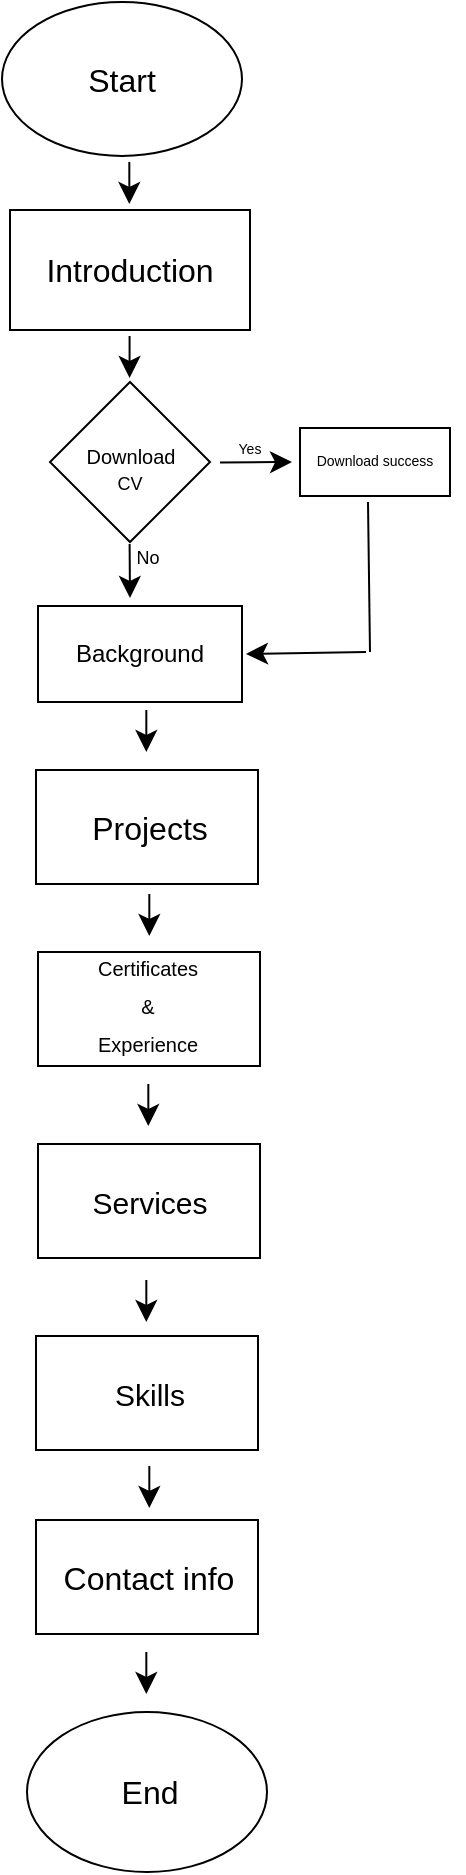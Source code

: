 <mxfile version="24.8.6">
  <diagram name="Page-1" id="jxxRp1g8CAbn4V7aT-jV">
    <mxGraphModel dx="2065" dy="2898" grid="0" gridSize="10" guides="0" tooltips="1" connect="1" arrows="1" fold="1" page="0" pageScale="1" pageWidth="850" pageHeight="1100" math="0" shadow="0">
      <root>
        <mxCell id="0" />
        <mxCell id="1" parent="0" />
        <mxCell id="PRSGLzC7B7E-NzIoWaJZ-1" value="" style="ellipse;whiteSpace=wrap;html=1;" vertex="1" parent="1">
          <mxGeometry x="326" y="-1299" width="120" height="77" as="geometry" />
        </mxCell>
        <mxCell id="PRSGLzC7B7E-NzIoWaJZ-2" value="Start" style="text;strokeColor=none;fillColor=none;html=1;align=center;verticalAlign=middle;whiteSpace=wrap;rounded=0;fontSize=16;" vertex="1" parent="1">
          <mxGeometry x="356" y="-1275" width="60" height="30" as="geometry" />
        </mxCell>
        <mxCell id="PRSGLzC7B7E-NzIoWaJZ-4" value="" style="endArrow=classic;html=1;rounded=0;fontSize=12;startSize=8;endSize=8;curved=1;" edge="1" parent="1">
          <mxGeometry width="50" height="50" relative="1" as="geometry">
            <mxPoint x="389.66" y="-1219" as="sourcePoint" />
            <mxPoint x="389.66" y="-1198" as="targetPoint" />
          </mxGeometry>
        </mxCell>
        <mxCell id="PRSGLzC7B7E-NzIoWaJZ-6" value="" style="rounded=0;whiteSpace=wrap;html=1;" vertex="1" parent="1">
          <mxGeometry x="330" y="-1195" width="120" height="60" as="geometry" />
        </mxCell>
        <mxCell id="PRSGLzC7B7E-NzIoWaJZ-7" value="Introduction" style="text;strokeColor=none;fillColor=none;html=1;align=center;verticalAlign=middle;whiteSpace=wrap;rounded=0;fontSize=16;" vertex="1" parent="1">
          <mxGeometry x="360" y="-1180" width="60" height="30" as="geometry" />
        </mxCell>
        <mxCell id="PRSGLzC7B7E-NzIoWaJZ-8" value="" style="endArrow=classic;html=1;rounded=0;fontSize=12;startSize=8;endSize=8;curved=1;" edge="1" parent="1">
          <mxGeometry width="50" height="50" relative="1" as="geometry">
            <mxPoint x="389.79" y="-1132" as="sourcePoint" />
            <mxPoint x="389.79" y="-1111" as="targetPoint" />
          </mxGeometry>
        </mxCell>
        <mxCell id="PRSGLzC7B7E-NzIoWaJZ-9" value="" style="rhombus;whiteSpace=wrap;html=1;" vertex="1" parent="1">
          <mxGeometry x="350" y="-1109" width="80" height="80" as="geometry" />
        </mxCell>
        <mxCell id="PRSGLzC7B7E-NzIoWaJZ-10" value="&lt;p style=&quot;line-height: 110%;&quot;&gt;&lt;font style=&quot;font-size: 10px;&quot;&gt;Download&lt;/font&gt;&lt;/p&gt;" style="text;strokeColor=none;fillColor=none;html=1;align=center;verticalAlign=middle;whiteSpace=wrap;rounded=0;fontSize=16;" vertex="1" parent="1">
          <mxGeometry x="351.5" y="-1082" width="77" height="18" as="geometry" />
        </mxCell>
        <mxCell id="PRSGLzC7B7E-NzIoWaJZ-11" value="&lt;font style=&quot;font-size: 9px;&quot;&gt;CV&lt;/font&gt;" style="text;strokeColor=none;fillColor=none;html=1;align=center;verticalAlign=middle;whiteSpace=wrap;rounded=0;fontSize=16;" vertex="1" parent="1">
          <mxGeometry x="360" y="-1071" width="60" height="19" as="geometry" />
        </mxCell>
        <mxCell id="PRSGLzC7B7E-NzIoWaJZ-13" value="" style="endArrow=classic;html=1;rounded=0;fontSize=12;startSize=8;endSize=8;curved=1;" edge="1" parent="1">
          <mxGeometry width="50" height="50" relative="1" as="geometry">
            <mxPoint x="435" y="-1068.75" as="sourcePoint" />
            <mxPoint x="471" y="-1069" as="targetPoint" />
          </mxGeometry>
        </mxCell>
        <mxCell id="PRSGLzC7B7E-NzIoWaJZ-14" value="&lt;font style=&quot;font-size: 7px;&quot;&gt;Yes&lt;/font&gt;" style="text;strokeColor=none;fillColor=none;html=1;align=center;verticalAlign=middle;whiteSpace=wrap;rounded=0;fontSize=16;" vertex="1" parent="1">
          <mxGeometry x="420" y="-1094" width="60" height="30" as="geometry" />
        </mxCell>
        <mxCell id="PRSGLzC7B7E-NzIoWaJZ-16" value="" style="rounded=0;whiteSpace=wrap;html=1;" vertex="1" parent="1">
          <mxGeometry x="475" y="-1086" width="75" height="34" as="geometry" />
        </mxCell>
        <mxCell id="PRSGLzC7B7E-NzIoWaJZ-17" value="&lt;font style=&quot;font-size: 7px;&quot;&gt;Download success&lt;/font&gt;" style="text;strokeColor=none;fillColor=none;html=1;align=center;verticalAlign=middle;whiteSpace=wrap;rounded=0;fontSize=16;" vertex="1" parent="1">
          <mxGeometry x="468" y="-1083.5" width="89" height="21" as="geometry" />
        </mxCell>
        <mxCell id="PRSGLzC7B7E-NzIoWaJZ-18" value="" style="endArrow=classic;html=1;rounded=0;fontSize=12;startSize=8;endSize=8;curved=1;" edge="1" parent="1">
          <mxGeometry width="50" height="50" relative="1" as="geometry">
            <mxPoint x="508" y="-974" as="sourcePoint" />
            <mxPoint x="448" y="-973" as="targetPoint" />
          </mxGeometry>
        </mxCell>
        <mxCell id="PRSGLzC7B7E-NzIoWaJZ-19" value="" style="endArrow=none;html=1;rounded=0;fontSize=12;startSize=8;endSize=8;curved=1;" edge="1" parent="1">
          <mxGeometry width="50" height="50" relative="1" as="geometry">
            <mxPoint x="510" y="-974" as="sourcePoint" />
            <mxPoint x="509" y="-1049" as="targetPoint" />
          </mxGeometry>
        </mxCell>
        <mxCell id="PRSGLzC7B7E-NzIoWaJZ-20" value="Background" style="rounded=0;whiteSpace=wrap;html=1;" vertex="1" parent="1">
          <mxGeometry x="344" y="-997" width="102" height="48" as="geometry" />
        </mxCell>
        <mxCell id="PRSGLzC7B7E-NzIoWaJZ-22" value="" style="endArrow=classic;html=1;rounded=0;fontSize=12;startSize=8;endSize=8;curved=1;" edge="1" parent="1">
          <mxGeometry width="50" height="50" relative="1" as="geometry">
            <mxPoint x="389.8" y="-1028" as="sourcePoint" />
            <mxPoint x="390" y="-1001" as="targetPoint" />
          </mxGeometry>
        </mxCell>
        <mxCell id="PRSGLzC7B7E-NzIoWaJZ-23" value="&lt;font style=&quot;font-size: 9px;&quot;&gt;No&lt;/font&gt;" style="text;strokeColor=none;fillColor=none;html=1;align=center;verticalAlign=middle;whiteSpace=wrap;rounded=0;fontSize=16;" vertex="1" parent="1">
          <mxGeometry x="368.5" y="-1039" width="60" height="30" as="geometry" />
        </mxCell>
        <mxCell id="PRSGLzC7B7E-NzIoWaJZ-24" value="" style="rounded=0;whiteSpace=wrap;html=1;" vertex="1" parent="1">
          <mxGeometry x="343" y="-915" width="111" height="57" as="geometry" />
        </mxCell>
        <mxCell id="PRSGLzC7B7E-NzIoWaJZ-25" value="" style="rounded=0;whiteSpace=wrap;html=1;" vertex="1" parent="1">
          <mxGeometry x="344" y="-824" width="111" height="57" as="geometry" />
        </mxCell>
        <mxCell id="PRSGLzC7B7E-NzIoWaJZ-26" value="" style="rounded=0;whiteSpace=wrap;html=1;" vertex="1" parent="1">
          <mxGeometry x="344" y="-728" width="111" height="57" as="geometry" />
        </mxCell>
        <mxCell id="PRSGLzC7B7E-NzIoWaJZ-27" value="" style="rounded=0;whiteSpace=wrap;html=1;" vertex="1" parent="1">
          <mxGeometry x="343" y="-632" width="111" height="57" as="geometry" />
        </mxCell>
        <mxCell id="PRSGLzC7B7E-NzIoWaJZ-28" value="" style="rounded=0;whiteSpace=wrap;html=1;" vertex="1" parent="1">
          <mxGeometry x="343" y="-540" width="111" height="57" as="geometry" />
        </mxCell>
        <mxCell id="PRSGLzC7B7E-NzIoWaJZ-29" value="Projects" style="text;strokeColor=none;fillColor=none;html=1;align=center;verticalAlign=middle;whiteSpace=wrap;rounded=0;fontSize=16;" vertex="1" parent="1">
          <mxGeometry x="370" y="-902.5" width="60" height="32" as="geometry" />
        </mxCell>
        <mxCell id="PRSGLzC7B7E-NzIoWaJZ-30" value="&lt;font style=&quot;font-size: 10px;&quot;&gt;Certificates &amp;amp; Experience&lt;/font&gt;" style="text;strokeColor=none;fillColor=none;html=1;align=center;verticalAlign=middle;whiteSpace=wrap;rounded=0;fontSize=16;" vertex="1" parent="1">
          <mxGeometry x="368.5" y="-814" width="60" height="30" as="geometry" />
        </mxCell>
        <mxCell id="PRSGLzC7B7E-NzIoWaJZ-33" value="&lt;font style=&quot;font-size: 15px;&quot;&gt;Services&lt;/font&gt;" style="text;strokeColor=none;fillColor=none;html=1;align=center;verticalAlign=middle;whiteSpace=wrap;rounded=0;fontSize=16;" vertex="1" parent="1">
          <mxGeometry x="370" y="-714.5" width="60" height="30" as="geometry" />
        </mxCell>
        <mxCell id="PRSGLzC7B7E-NzIoWaJZ-34" value="&lt;font style=&quot;font-size: 15px;&quot;&gt;Skills&lt;/font&gt;" style="text;strokeColor=none;fillColor=none;html=1;align=center;verticalAlign=middle;whiteSpace=wrap;rounded=0;fontSize=16;" vertex="1" parent="1">
          <mxGeometry x="370" y="-618.5" width="60" height="30" as="geometry" />
        </mxCell>
        <mxCell id="PRSGLzC7B7E-NzIoWaJZ-35" value="Contact info" style="text;strokeColor=none;fillColor=none;html=1;align=center;verticalAlign=middle;whiteSpace=wrap;rounded=0;fontSize=16;" vertex="1" parent="1">
          <mxGeometry x="350" y="-526.5" width="99" height="30" as="geometry" />
        </mxCell>
        <mxCell id="PRSGLzC7B7E-NzIoWaJZ-36" value="" style="ellipse;whiteSpace=wrap;html=1;" vertex="1" parent="1">
          <mxGeometry x="338.5" y="-444" width="120" height="80" as="geometry" />
        </mxCell>
        <mxCell id="PRSGLzC7B7E-NzIoWaJZ-37" value="End" style="text;strokeColor=none;fillColor=none;html=1;align=center;verticalAlign=middle;whiteSpace=wrap;rounded=0;fontSize=16;" vertex="1" parent="1">
          <mxGeometry x="369.5" y="-419" width="60" height="30" as="geometry" />
        </mxCell>
        <mxCell id="PRSGLzC7B7E-NzIoWaJZ-41" value="" style="endArrow=classic;html=1;rounded=0;fontSize=12;startSize=8;endSize=8;curved=1;" edge="1" parent="1">
          <mxGeometry width="50" height="50" relative="1" as="geometry">
            <mxPoint x="398.16" y="-945" as="sourcePoint" />
            <mxPoint x="398.16" y="-924" as="targetPoint" />
          </mxGeometry>
        </mxCell>
        <mxCell id="PRSGLzC7B7E-NzIoWaJZ-43" value="" style="endArrow=classic;html=1;rounded=0;fontSize=12;startSize=8;endSize=8;curved=1;" edge="1" parent="1">
          <mxGeometry width="50" height="50" relative="1" as="geometry">
            <mxPoint x="399.66" y="-853" as="sourcePoint" />
            <mxPoint x="399.66" y="-832" as="targetPoint" />
          </mxGeometry>
        </mxCell>
        <mxCell id="PRSGLzC7B7E-NzIoWaJZ-44" value="" style="endArrow=classic;html=1;rounded=0;fontSize=12;startSize=8;endSize=8;curved=1;" edge="1" parent="1">
          <mxGeometry width="50" height="50" relative="1" as="geometry">
            <mxPoint x="399.16" y="-758" as="sourcePoint" />
            <mxPoint x="399.16" y="-737" as="targetPoint" />
          </mxGeometry>
        </mxCell>
        <mxCell id="PRSGLzC7B7E-NzIoWaJZ-45" value="" style="endArrow=classic;html=1;rounded=0;fontSize=12;startSize=8;endSize=8;curved=1;" edge="1" parent="1">
          <mxGeometry width="50" height="50" relative="1" as="geometry">
            <mxPoint x="398.16" y="-660" as="sourcePoint" />
            <mxPoint x="398.16" y="-639" as="targetPoint" />
          </mxGeometry>
        </mxCell>
        <mxCell id="PRSGLzC7B7E-NzIoWaJZ-46" value="" style="endArrow=classic;html=1;rounded=0;fontSize=12;startSize=8;endSize=8;curved=1;" edge="1" parent="1">
          <mxGeometry width="50" height="50" relative="1" as="geometry">
            <mxPoint x="399.66" y="-567" as="sourcePoint" />
            <mxPoint x="399.66" y="-546" as="targetPoint" />
          </mxGeometry>
        </mxCell>
        <mxCell id="PRSGLzC7B7E-NzIoWaJZ-47" value="" style="endArrow=classic;html=1;rounded=0;fontSize=12;startSize=8;endSize=8;curved=1;" edge="1" parent="1">
          <mxGeometry width="50" height="50" relative="1" as="geometry">
            <mxPoint x="398.16" y="-474" as="sourcePoint" />
            <mxPoint x="398.16" y="-453" as="targetPoint" />
          </mxGeometry>
        </mxCell>
      </root>
    </mxGraphModel>
  </diagram>
</mxfile>
